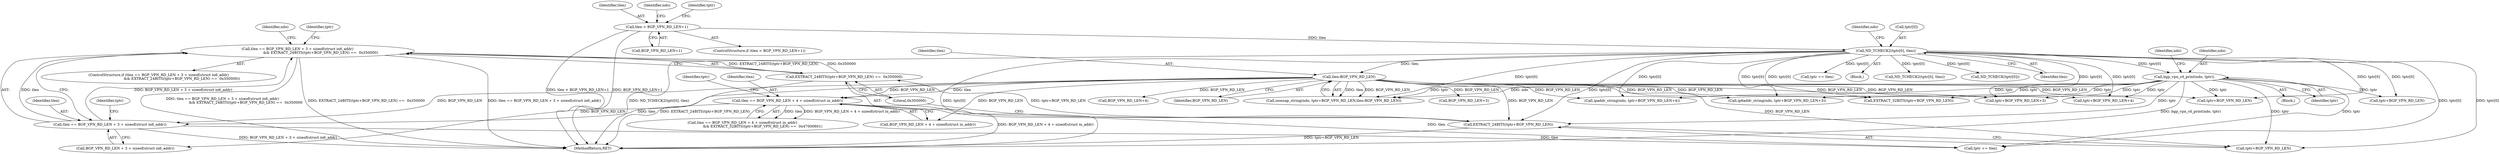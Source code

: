 digraph "0_tcpdump_af2cf04a9394c1a56227c2289ae8da262828294a@API" {
"1001056" [label="(Call,tlen == BGP_VPN_RD_LEN + 3 + sizeof(struct in6_addr)\n                                         && EXTRACT_24BITS(tptr+BGP_VPN_RD_LEN) ==  0x350000)"];
"1001057" [label="(Call,tlen == BGP_VPN_RD_LEN + 3 + sizeof(struct in6_addr))"];
"1001028" [label="(Call,tlen == BGP_VPN_RD_LEN + 4 + sizeof(struct in_addr))"];
"1001023" [label="(Call,tlen-BGP_VPN_RD_LEN)"];
"1001004" [label="(Call,ND_TCHECK2(tptr[0], tlen))"];
"1000989" [label="(Call,tlen < BGP_VPN_RD_LEN+1)"];
"1001065" [label="(Call,EXTRACT_24BITS(tptr+BGP_VPN_RD_LEN) ==  0x350000)"];
"1001066" [label="(Call,EXTRACT_24BITS(tptr+BGP_VPN_RD_LEN))"];
"1001015" [label="(Call,bgp_vpn_rd_print(ndo, tptr))"];
"1001066" [label="(Call,EXTRACT_24BITS(tptr+BGP_VPN_RD_LEN))"];
"1001080" [label="(Call,BGP_VPN_RD_LEN+3)"];
"1001059" [label="(Call,BGP_VPN_RD_LEN + 3 + sizeof(struct in6_addr))"];
"1001065" [label="(Call,EXTRACT_24BITS(tptr+BGP_VPN_RD_LEN) ==  0x350000)"];
"1001129" [label="(Call,tptr += tlen)"];
"1000990" [label="(Identifier,tlen)"];
"1001018" [label="(Call,isonsap_string(ndo, tptr+BGP_VPN_RD_LEN,tlen-BGP_VPN_RD_LEN))"];
"1001029" [label="(Identifier,tlen)"];
"1001030" [label="(Call,BGP_VPN_RD_LEN + 4 + sizeof(struct in_addr))"];
"1001055" [label="(ControlStructure,if (tlen == BGP_VPN_RD_LEN + 3 + sizeof(struct in6_addr)\n                                         && EXTRACT_24BITS(tptr+BGP_VPN_RD_LEN) ==  0x350000))"];
"1001027" [label="(Call,tlen == BGP_VPN_RD_LEN + 4 + sizeof(struct in_addr)\n                                    && EXTRACT_32BITS(tptr+BGP_VPN_RD_LEN) ==  0x47000601)"];
"1001037" [label="(Call,EXTRACT_32BITS(tptr+BGP_VPN_RD_LEN))"];
"1001003" [label="(Block,)"];
"1001039" [label="(Identifier,tptr)"];
"1001023" [label="(Call,tlen-BGP_VPN_RD_LEN)"];
"1002937" [label="(MethodReturn,RET)"];
"1001005" [label="(Call,tptr[0])"];
"1001078" [label="(Call,tptr+BGP_VPN_RD_LEN+3)"];
"1001049" [label="(Call,tptr+BGP_VPN_RD_LEN+4)"];
"1001014" [label="(Block,)"];
"1001073" [label="(Identifier,ndo)"];
"1001038" [label="(Call,tptr+BGP_VPN_RD_LEN)"];
"1000997" [label="(Identifier,ndo)"];
"1001016" [label="(Identifier,ndo)"];
"1000991" [label="(Call,BGP_VPN_RD_LEN+1)"];
"1001019" [label="(Identifier,ndo)"];
"1001068" [label="(Identifier,tptr)"];
"1001006" [label="(Identifier,tptr)"];
"1001056" [label="(Call,tlen == BGP_VPN_RD_LEN + 3 + sizeof(struct in6_addr)\n                                         && EXTRACT_24BITS(tptr+BGP_VPN_RD_LEN) ==  0x350000)"];
"1001017" [label="(Identifier,tptr)"];
"1001028" [label="(Call,tlen == BGP_VPN_RD_LEN + 4 + sizeof(struct in_addr))"];
"1001011" [label="(Identifier,ndo)"];
"1001015" [label="(Call,bgp_vpn_rd_print(ndo, tptr))"];
"1001051" [label="(Call,BGP_VPN_RD_LEN+4)"];
"1001047" [label="(Call,ipaddr_string(ndo, tptr+BGP_VPN_RD_LEN+4))"];
"1001024" [label="(Identifier,tlen)"];
"1001091" [label="(Call,ND_TCHECK2(tptr[0], tlen))"];
"1001083" [label="(Call,tptr += tlen)"];
"1001132" [label="(Call,ND_TCHECK(tptr[0]))"];
"1000988" [label="(ControlStructure,if (tlen < BGP_VPN_RD_LEN+1))"];
"1001025" [label="(Identifier,BGP_VPN_RD_LEN)"];
"1001004" [label="(Call,ND_TCHECK2(tptr[0], tlen))"];
"1001084" [label="(Identifier,tptr)"];
"1001057" [label="(Call,tlen == BGP_VPN_RD_LEN + 3 + sizeof(struct in6_addr))"];
"1001067" [label="(Call,tptr+BGP_VPN_RD_LEN)"];
"1000989" [label="(Call,tlen < BGP_VPN_RD_LEN+1)"];
"1001076" [label="(Call,ip6addr_string(ndo, tptr+BGP_VPN_RD_LEN+3))"];
"1001070" [label="(Literal,0x350000)"];
"1001008" [label="(Identifier,tlen)"];
"1001058" [label="(Identifier,tlen)"];
"1001020" [label="(Call,tptr+BGP_VPN_RD_LEN)"];
"1001056" -> "1001055"  [label="AST: "];
"1001056" -> "1001057"  [label="CFG: "];
"1001056" -> "1001065"  [label="CFG: "];
"1001057" -> "1001056"  [label="AST: "];
"1001065" -> "1001056"  [label="AST: "];
"1001073" -> "1001056"  [label="CFG: "];
"1001084" -> "1001056"  [label="CFG: "];
"1001056" -> "1002937"  [label="DDG: tlen == BGP_VPN_RD_LEN + 3 + sizeof(struct in6_addr)"];
"1001056" -> "1002937"  [label="DDG: tlen == BGP_VPN_RD_LEN + 3 + sizeof(struct in6_addr)\n                                         && EXTRACT_24BITS(tptr+BGP_VPN_RD_LEN) ==  0x350000"];
"1001056" -> "1002937"  [label="DDG: EXTRACT_24BITS(tptr+BGP_VPN_RD_LEN) ==  0x350000"];
"1001057" -> "1001056"  [label="DDG: tlen"];
"1001057" -> "1001056"  [label="DDG: BGP_VPN_RD_LEN + 3 + sizeof(struct in6_addr)"];
"1001065" -> "1001056"  [label="DDG: EXTRACT_24BITS(tptr+BGP_VPN_RD_LEN)"];
"1001065" -> "1001056"  [label="DDG: 0x350000"];
"1001057" -> "1001059"  [label="CFG: "];
"1001058" -> "1001057"  [label="AST: "];
"1001059" -> "1001057"  [label="AST: "];
"1001068" -> "1001057"  [label="CFG: "];
"1001057" -> "1002937"  [label="DDG: BGP_VPN_RD_LEN + 3 + sizeof(struct in6_addr)"];
"1001028" -> "1001057"  [label="DDG: tlen"];
"1001023" -> "1001057"  [label="DDG: BGP_VPN_RD_LEN"];
"1001057" -> "1001083"  [label="DDG: tlen"];
"1001028" -> "1001027"  [label="AST: "];
"1001028" -> "1001030"  [label="CFG: "];
"1001029" -> "1001028"  [label="AST: "];
"1001030" -> "1001028"  [label="AST: "];
"1001039" -> "1001028"  [label="CFG: "];
"1001027" -> "1001028"  [label="CFG: "];
"1001028" -> "1002937"  [label="DDG: BGP_VPN_RD_LEN + 4 + sizeof(struct in_addr)"];
"1001028" -> "1001027"  [label="DDG: tlen"];
"1001028" -> "1001027"  [label="DDG: BGP_VPN_RD_LEN + 4 + sizeof(struct in_addr)"];
"1001023" -> "1001028"  [label="DDG: tlen"];
"1001023" -> "1001028"  [label="DDG: BGP_VPN_RD_LEN"];
"1001028" -> "1001083"  [label="DDG: tlen"];
"1001023" -> "1001018"  [label="AST: "];
"1001023" -> "1001025"  [label="CFG: "];
"1001024" -> "1001023"  [label="AST: "];
"1001025" -> "1001023"  [label="AST: "];
"1001018" -> "1001023"  [label="CFG: "];
"1001023" -> "1001018"  [label="DDG: tlen"];
"1001023" -> "1001018"  [label="DDG: BGP_VPN_RD_LEN"];
"1001004" -> "1001023"  [label="DDG: tlen"];
"1001023" -> "1001030"  [label="DDG: BGP_VPN_RD_LEN"];
"1001023" -> "1001037"  [label="DDG: BGP_VPN_RD_LEN"];
"1001023" -> "1001038"  [label="DDG: BGP_VPN_RD_LEN"];
"1001023" -> "1001047"  [label="DDG: BGP_VPN_RD_LEN"];
"1001023" -> "1001049"  [label="DDG: BGP_VPN_RD_LEN"];
"1001023" -> "1001051"  [label="DDG: BGP_VPN_RD_LEN"];
"1001023" -> "1001059"  [label="DDG: BGP_VPN_RD_LEN"];
"1001023" -> "1001066"  [label="DDG: BGP_VPN_RD_LEN"];
"1001023" -> "1001067"  [label="DDG: BGP_VPN_RD_LEN"];
"1001023" -> "1001076"  [label="DDG: BGP_VPN_RD_LEN"];
"1001023" -> "1001078"  [label="DDG: BGP_VPN_RD_LEN"];
"1001023" -> "1001080"  [label="DDG: BGP_VPN_RD_LEN"];
"1001004" -> "1001003"  [label="AST: "];
"1001004" -> "1001008"  [label="CFG: "];
"1001005" -> "1001004"  [label="AST: "];
"1001008" -> "1001004"  [label="AST: "];
"1001011" -> "1001004"  [label="CFG: "];
"1001004" -> "1002937"  [label="DDG: ND_TCHECK2(tptr[0], tlen)"];
"1001004" -> "1002937"  [label="DDG: tptr[0]"];
"1000989" -> "1001004"  [label="DDG: tlen"];
"1001004" -> "1001015"  [label="DDG: tptr[0]"];
"1001004" -> "1001018"  [label="DDG: tptr[0]"];
"1001004" -> "1001020"  [label="DDG: tptr[0]"];
"1001004" -> "1001037"  [label="DDG: tptr[0]"];
"1001004" -> "1001038"  [label="DDG: tptr[0]"];
"1001004" -> "1001047"  [label="DDG: tptr[0]"];
"1001004" -> "1001049"  [label="DDG: tptr[0]"];
"1001004" -> "1001066"  [label="DDG: tptr[0]"];
"1001004" -> "1001067"  [label="DDG: tptr[0]"];
"1001004" -> "1001076"  [label="DDG: tptr[0]"];
"1001004" -> "1001078"  [label="DDG: tptr[0]"];
"1001004" -> "1001083"  [label="DDG: tptr[0]"];
"1001004" -> "1001091"  [label="DDG: tptr[0]"];
"1001004" -> "1001129"  [label="DDG: tptr[0]"];
"1001004" -> "1001132"  [label="DDG: tptr[0]"];
"1000989" -> "1000988"  [label="AST: "];
"1000989" -> "1000991"  [label="CFG: "];
"1000990" -> "1000989"  [label="AST: "];
"1000991" -> "1000989"  [label="AST: "];
"1000997" -> "1000989"  [label="CFG: "];
"1001006" -> "1000989"  [label="CFG: "];
"1000989" -> "1002937"  [label="DDG: tlen < BGP_VPN_RD_LEN+1"];
"1000989" -> "1002937"  [label="DDG: BGP_VPN_RD_LEN+1"];
"1001065" -> "1001070"  [label="CFG: "];
"1001066" -> "1001065"  [label="AST: "];
"1001070" -> "1001065"  [label="AST: "];
"1001065" -> "1002937"  [label="DDG: EXTRACT_24BITS(tptr+BGP_VPN_RD_LEN)"];
"1001066" -> "1001065"  [label="DDG: tptr+BGP_VPN_RD_LEN"];
"1001066" -> "1001067"  [label="CFG: "];
"1001067" -> "1001066"  [label="AST: "];
"1001070" -> "1001066"  [label="CFG: "];
"1001066" -> "1002937"  [label="DDG: tptr+BGP_VPN_RD_LEN"];
"1001015" -> "1001066"  [label="DDG: tptr"];
"1001015" -> "1001014"  [label="AST: "];
"1001015" -> "1001017"  [label="CFG: "];
"1001016" -> "1001015"  [label="AST: "];
"1001017" -> "1001015"  [label="AST: "];
"1001019" -> "1001015"  [label="CFG: "];
"1001015" -> "1002937"  [label="DDG: bgp_vpn_rd_print(ndo, tptr)"];
"1001015" -> "1001018"  [label="DDG: ndo"];
"1001015" -> "1001018"  [label="DDG: tptr"];
"1001015" -> "1001020"  [label="DDG: tptr"];
"1001015" -> "1001037"  [label="DDG: tptr"];
"1001015" -> "1001038"  [label="DDG: tptr"];
"1001015" -> "1001047"  [label="DDG: tptr"];
"1001015" -> "1001049"  [label="DDG: tptr"];
"1001015" -> "1001067"  [label="DDG: tptr"];
"1001015" -> "1001076"  [label="DDG: tptr"];
"1001015" -> "1001078"  [label="DDG: tptr"];
"1001015" -> "1001083"  [label="DDG: tptr"];
}
